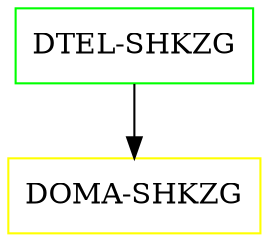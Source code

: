digraph G {
  "DTEL-SHKZG" [shape=box,color=green];
  "DOMA-SHKZG" [shape=box,color=yellow,URL="./DOMA_SHKZG.html"];
  "DTEL-SHKZG" -> "DOMA-SHKZG";
}
